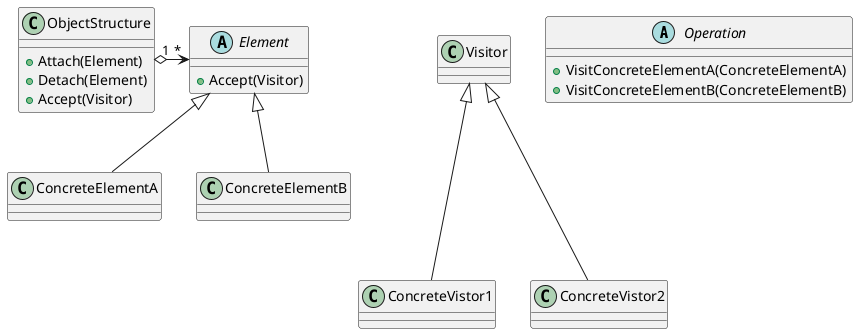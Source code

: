 @startuml
abstract class Operation{
+VisitConcreteElementA(ConcreteElementA)
+VisitConcreteElementB(ConcreteElementB)
}
ConcreteVistor1-up--|>Visitor
ConcreteVistor2-up--|>Visitor
abstract Element{
+Accept(Visitor)
}
ConcreteElementA-up-|>Element
ConcreteElementB-up-|>Element
class ObjectStructure{
+Attach(Element)
+Detach(Element)
+Accept(Visitor)
}
ObjectStructure "1" o-> "*" Element
@enduml